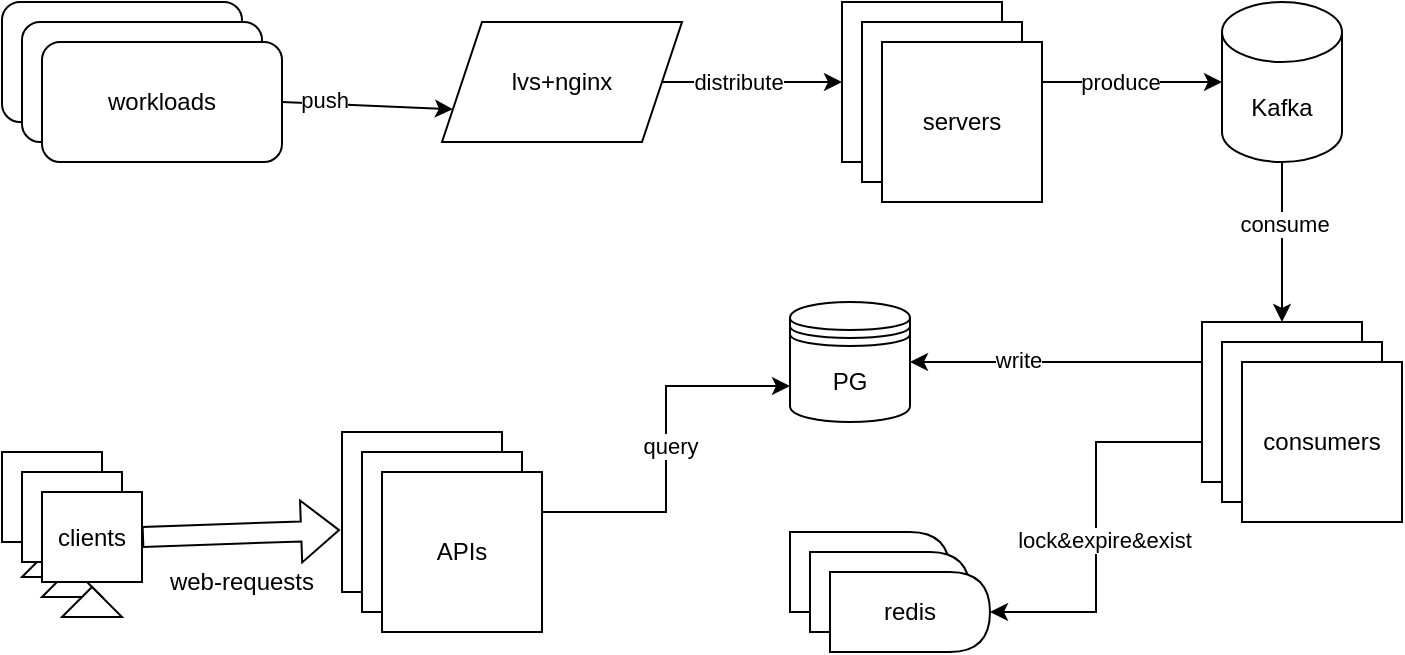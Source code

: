 <mxfile version="18.1.3" type="github">
  <diagram id="ZHFmn1O8iBGDp4UG5cLw" name="第 1 页">
    <mxGraphModel dx="1258" dy="689" grid="1" gridSize="10" guides="1" tooltips="1" connect="1" arrows="1" fold="1" page="1" pageScale="1" pageWidth="827" pageHeight="1169" math="0" shadow="0">
      <root>
        <mxCell id="0" />
        <mxCell id="1" parent="0" />
        <mxCell id="MuOSUnfnY5i5KjU-0mZP-1" value="" style="rounded=1;whiteSpace=wrap;html=1;" parent="1" vertex="1">
          <mxGeometry x="40" y="320" width="120" height="60" as="geometry" />
        </mxCell>
        <mxCell id="MuOSUnfnY5i5KjU-0mZP-2" value="" style="rounded=1;whiteSpace=wrap;html=1;" parent="1" vertex="1">
          <mxGeometry x="50" y="330" width="120" height="60" as="geometry" />
        </mxCell>
        <mxCell id="MuOSUnfnY5i5KjU-0mZP-3" value="workloads" style="rounded=1;whiteSpace=wrap;html=1;" parent="1" vertex="1">
          <mxGeometry x="60" y="340" width="120" height="60" as="geometry" />
        </mxCell>
        <mxCell id="MuOSUnfnY5i5KjU-0mZP-26" style="edgeStyle=orthogonalEdgeStyle;rounded=0;orthogonalLoop=1;jettySize=auto;html=1;exitX=1;exitY=0.5;exitDx=0;exitDy=0;entryX=0;entryY=0.5;entryDx=0;entryDy=0;" parent="1" source="MuOSUnfnY5i5KjU-0mZP-4" target="MuOSUnfnY5i5KjU-0mZP-5" edge="1">
          <mxGeometry relative="1" as="geometry" />
        </mxCell>
        <mxCell id="MuOSUnfnY5i5KjU-0mZP-43" value="distribute" style="edgeLabel;html=1;align=center;verticalAlign=middle;resizable=0;points=[];" parent="MuOSUnfnY5i5KjU-0mZP-26" vertex="1" connectable="0">
          <mxGeometry x="-0.156" relative="1" as="geometry">
            <mxPoint as="offset" />
          </mxGeometry>
        </mxCell>
        <mxCell id="MuOSUnfnY5i5KjU-0mZP-4" value="lvs+nginx" style="shape=parallelogram;perimeter=parallelogramPerimeter;whiteSpace=wrap;html=1;fixedSize=1;" parent="1" vertex="1">
          <mxGeometry x="260" y="330" width="120" height="60" as="geometry" />
        </mxCell>
        <mxCell id="MuOSUnfnY5i5KjU-0mZP-5" value="" style="whiteSpace=wrap;html=1;aspect=fixed;" parent="1" vertex="1">
          <mxGeometry x="460" y="320" width="80" height="80" as="geometry" />
        </mxCell>
        <mxCell id="MuOSUnfnY5i5KjU-0mZP-6" value="" style="whiteSpace=wrap;html=1;aspect=fixed;" parent="1" vertex="1">
          <mxGeometry x="470" y="330" width="80" height="80" as="geometry" />
        </mxCell>
        <mxCell id="MuOSUnfnY5i5KjU-0mZP-27" style="edgeStyle=orthogonalEdgeStyle;rounded=0;orthogonalLoop=1;jettySize=auto;html=1;exitX=1;exitY=0.25;exitDx=0;exitDy=0;" parent="1" source="MuOSUnfnY5i5KjU-0mZP-7" target="MuOSUnfnY5i5KjU-0mZP-8" edge="1">
          <mxGeometry relative="1" as="geometry" />
        </mxCell>
        <mxCell id="MuOSUnfnY5i5KjU-0mZP-44" value="produce" style="edgeLabel;html=1;align=center;verticalAlign=middle;resizable=0;points=[];" parent="MuOSUnfnY5i5KjU-0mZP-27" vertex="1" connectable="0">
          <mxGeometry x="-0.133" relative="1" as="geometry">
            <mxPoint as="offset" />
          </mxGeometry>
        </mxCell>
        <mxCell id="MuOSUnfnY5i5KjU-0mZP-7" value="servers" style="whiteSpace=wrap;html=1;aspect=fixed;" parent="1" vertex="1">
          <mxGeometry x="480" y="340" width="80" height="80" as="geometry" />
        </mxCell>
        <mxCell id="MuOSUnfnY5i5KjU-0mZP-28" style="edgeStyle=orthogonalEdgeStyle;rounded=0;orthogonalLoop=1;jettySize=auto;html=1;exitX=0.5;exitY=1;exitDx=0;exitDy=0;exitPerimeter=0;entryX=0.5;entryY=0;entryDx=0;entryDy=0;" parent="1" source="MuOSUnfnY5i5KjU-0mZP-8" target="MuOSUnfnY5i5KjU-0mZP-9" edge="1">
          <mxGeometry relative="1" as="geometry" />
        </mxCell>
        <mxCell id="MuOSUnfnY5i5KjU-0mZP-45" value="consume" style="edgeLabel;html=1;align=center;verticalAlign=middle;resizable=0;points=[];" parent="MuOSUnfnY5i5KjU-0mZP-28" vertex="1" connectable="0">
          <mxGeometry x="-0.225" y="1" relative="1" as="geometry">
            <mxPoint as="offset" />
          </mxGeometry>
        </mxCell>
        <mxCell id="MuOSUnfnY5i5KjU-0mZP-8" value="Kafka" style="shape=cylinder3;whiteSpace=wrap;html=1;boundedLbl=1;backgroundOutline=1;size=15;" parent="1" vertex="1">
          <mxGeometry x="650" y="320" width="60" height="80" as="geometry" />
        </mxCell>
        <mxCell id="MuOSUnfnY5i5KjU-0mZP-29" style="edgeStyle=orthogonalEdgeStyle;rounded=0;orthogonalLoop=1;jettySize=auto;html=1;exitX=0;exitY=0.25;exitDx=0;exitDy=0;entryX=1;entryY=0.5;entryDx=0;entryDy=0;" parent="1" source="MuOSUnfnY5i5KjU-0mZP-9" target="MuOSUnfnY5i5KjU-0mZP-17" edge="1">
          <mxGeometry relative="1" as="geometry" />
        </mxCell>
        <mxCell id="MuOSUnfnY5i5KjU-0mZP-39" value="write" style="edgeLabel;html=1;align=center;verticalAlign=middle;resizable=0;points=[];" parent="MuOSUnfnY5i5KjU-0mZP-29" vertex="1" connectable="0">
          <mxGeometry x="0.26" y="-1" relative="1" as="geometry">
            <mxPoint as="offset" />
          </mxGeometry>
        </mxCell>
        <mxCell id="MuOSUnfnY5i5KjU-0mZP-30" style="edgeStyle=orthogonalEdgeStyle;rounded=0;orthogonalLoop=1;jettySize=auto;html=1;exitX=0;exitY=0.75;exitDx=0;exitDy=0;entryX=1;entryY=0.5;entryDx=0;entryDy=0;" parent="1" source="MuOSUnfnY5i5KjU-0mZP-9" target="MuOSUnfnY5i5KjU-0mZP-20" edge="1">
          <mxGeometry relative="1" as="geometry" />
        </mxCell>
        <mxCell id="MuOSUnfnY5i5KjU-0mZP-38" value="lock&amp;amp;expire&amp;amp;exist" style="edgeLabel;html=1;align=center;verticalAlign=middle;resizable=0;points=[];" parent="MuOSUnfnY5i5KjU-0mZP-30" vertex="1" connectable="0">
          <mxGeometry x="0.068" y="4" relative="1" as="geometry">
            <mxPoint as="offset" />
          </mxGeometry>
        </mxCell>
        <mxCell id="MuOSUnfnY5i5KjU-0mZP-9" value="" style="whiteSpace=wrap;html=1;aspect=fixed;" parent="1" vertex="1">
          <mxGeometry x="640" y="480" width="80" height="80" as="geometry" />
        </mxCell>
        <mxCell id="MuOSUnfnY5i5KjU-0mZP-10" value="" style="whiteSpace=wrap;html=1;aspect=fixed;" parent="1" vertex="1">
          <mxGeometry x="650" y="490" width="80" height="80" as="geometry" />
        </mxCell>
        <mxCell id="MuOSUnfnY5i5KjU-0mZP-11" value="consumers" style="whiteSpace=wrap;html=1;aspect=fixed;" parent="1" vertex="1">
          <mxGeometry x="660" y="500" width="80" height="80" as="geometry" />
        </mxCell>
        <mxCell id="MuOSUnfnY5i5KjU-0mZP-17" value="PG" style="shape=datastore;whiteSpace=wrap;html=1;" parent="1" vertex="1">
          <mxGeometry x="434" y="470" width="60" height="60" as="geometry" />
        </mxCell>
        <mxCell id="MuOSUnfnY5i5KjU-0mZP-18" value="" style="shape=delay;whiteSpace=wrap;html=1;" parent="1" vertex="1">
          <mxGeometry x="434" y="585" width="80" height="40" as="geometry" />
        </mxCell>
        <mxCell id="MuOSUnfnY5i5KjU-0mZP-19" value="" style="shape=delay;whiteSpace=wrap;html=1;" parent="1" vertex="1">
          <mxGeometry x="444" y="595" width="80" height="40" as="geometry" />
        </mxCell>
        <mxCell id="MuOSUnfnY5i5KjU-0mZP-20" value="redis" style="shape=delay;whiteSpace=wrap;html=1;" parent="1" vertex="1">
          <mxGeometry x="454" y="605" width="80" height="40" as="geometry" />
        </mxCell>
        <mxCell id="MuOSUnfnY5i5KjU-0mZP-22" value="" style="whiteSpace=wrap;html=1;aspect=fixed;" parent="1" vertex="1">
          <mxGeometry x="210" y="535" width="80" height="80" as="geometry" />
        </mxCell>
        <mxCell id="MuOSUnfnY5i5KjU-0mZP-23" value="" style="whiteSpace=wrap;html=1;aspect=fixed;" parent="1" vertex="1">
          <mxGeometry x="220" y="545" width="80" height="80" as="geometry" />
        </mxCell>
        <mxCell id="MuOSUnfnY5i5KjU-0mZP-40" style="edgeStyle=orthogonalEdgeStyle;rounded=0;orthogonalLoop=1;jettySize=auto;html=1;exitX=1;exitY=0.25;exitDx=0;exitDy=0;entryX=0;entryY=0.7;entryDx=0;entryDy=0;" parent="1" source="MuOSUnfnY5i5KjU-0mZP-24" target="MuOSUnfnY5i5KjU-0mZP-17" edge="1">
          <mxGeometry relative="1" as="geometry" />
        </mxCell>
        <mxCell id="MuOSUnfnY5i5KjU-0mZP-41" value="query" style="edgeLabel;html=1;align=center;verticalAlign=middle;resizable=0;points=[];" parent="MuOSUnfnY5i5KjU-0mZP-40" vertex="1" connectable="0">
          <mxGeometry x="0.016" y="-2" relative="1" as="geometry">
            <mxPoint as="offset" />
          </mxGeometry>
        </mxCell>
        <mxCell id="MuOSUnfnY5i5KjU-0mZP-24" value="APIs" style="whiteSpace=wrap;html=1;aspect=fixed;" parent="1" vertex="1">
          <mxGeometry x="230" y="555" width="80" height="80" as="geometry" />
        </mxCell>
        <mxCell id="MuOSUnfnY5i5KjU-0mZP-25" value="" style="endArrow=classic;html=1;rounded=0;exitX=1;exitY=0.5;exitDx=0;exitDy=0;entryX=0;entryY=0.75;entryDx=0;entryDy=0;" parent="1" source="MuOSUnfnY5i5KjU-0mZP-3" target="MuOSUnfnY5i5KjU-0mZP-4" edge="1">
          <mxGeometry width="50" height="50" relative="1" as="geometry">
            <mxPoint x="510" y="500" as="sourcePoint" />
            <mxPoint x="560" y="450" as="targetPoint" />
          </mxGeometry>
        </mxCell>
        <mxCell id="MuOSUnfnY5i5KjU-0mZP-42" value="push" style="edgeLabel;html=1;align=center;verticalAlign=middle;resizable=0;points=[];" parent="MuOSUnfnY5i5KjU-0mZP-25" vertex="1" connectable="0">
          <mxGeometry x="-0.51" y="2" relative="1" as="geometry">
            <mxPoint as="offset" />
          </mxGeometry>
        </mxCell>
        <mxCell id="MuOSUnfnY5i5KjU-0mZP-46" value="" style="rounded=0;whiteSpace=wrap;html=1;" parent="1" vertex="1">
          <mxGeometry x="40" y="545" width="50" height="45" as="geometry" />
        </mxCell>
        <mxCell id="MuOSUnfnY5i5KjU-0mZP-47" value="" style="triangle;whiteSpace=wrap;html=1;rotation=-90;" parent="1" vertex="1">
          <mxGeometry x="57.5" y="585" width="15" height="30" as="geometry" />
        </mxCell>
        <mxCell id="MuOSUnfnY5i5KjU-0mZP-50" value="" style="rounded=0;whiteSpace=wrap;html=1;" parent="1" vertex="1">
          <mxGeometry x="50" y="555" width="50" height="45" as="geometry" />
        </mxCell>
        <mxCell id="MuOSUnfnY5i5KjU-0mZP-51" value="" style="triangle;whiteSpace=wrap;html=1;rotation=-90;" parent="1" vertex="1">
          <mxGeometry x="67.5" y="595" width="15" height="30" as="geometry" />
        </mxCell>
        <mxCell id="MuOSUnfnY5i5KjU-0mZP-52" value="clients" style="rounded=0;whiteSpace=wrap;html=1;" parent="1" vertex="1">
          <mxGeometry x="60" y="565" width="50" height="45" as="geometry" />
        </mxCell>
        <mxCell id="MuOSUnfnY5i5KjU-0mZP-53" value="" style="triangle;whiteSpace=wrap;html=1;rotation=-90;" parent="1" vertex="1">
          <mxGeometry x="77.5" y="605" width="15" height="30" as="geometry" />
        </mxCell>
        <mxCell id="MuOSUnfnY5i5KjU-0mZP-59" value="" style="shape=flexArrow;endArrow=classic;html=1;rounded=0;exitX=1;exitY=0.5;exitDx=0;exitDy=0;entryX=-0.012;entryY=0.613;entryDx=0;entryDy=0;entryPerimeter=0;" parent="1" source="MuOSUnfnY5i5KjU-0mZP-52" target="MuOSUnfnY5i5KjU-0mZP-22" edge="1">
          <mxGeometry width="50" height="50" relative="1" as="geometry">
            <mxPoint x="440" y="550" as="sourcePoint" />
            <mxPoint x="490" y="500" as="targetPoint" />
          </mxGeometry>
        </mxCell>
        <mxCell id="MuOSUnfnY5i5KjU-0mZP-60" value="web-requests" style="text;html=1;strokeColor=none;fillColor=none;align=center;verticalAlign=middle;whiteSpace=wrap;rounded=0;" parent="1" vertex="1">
          <mxGeometry x="120" y="595" width="80" height="30" as="geometry" />
        </mxCell>
      </root>
    </mxGraphModel>
  </diagram>
</mxfile>
